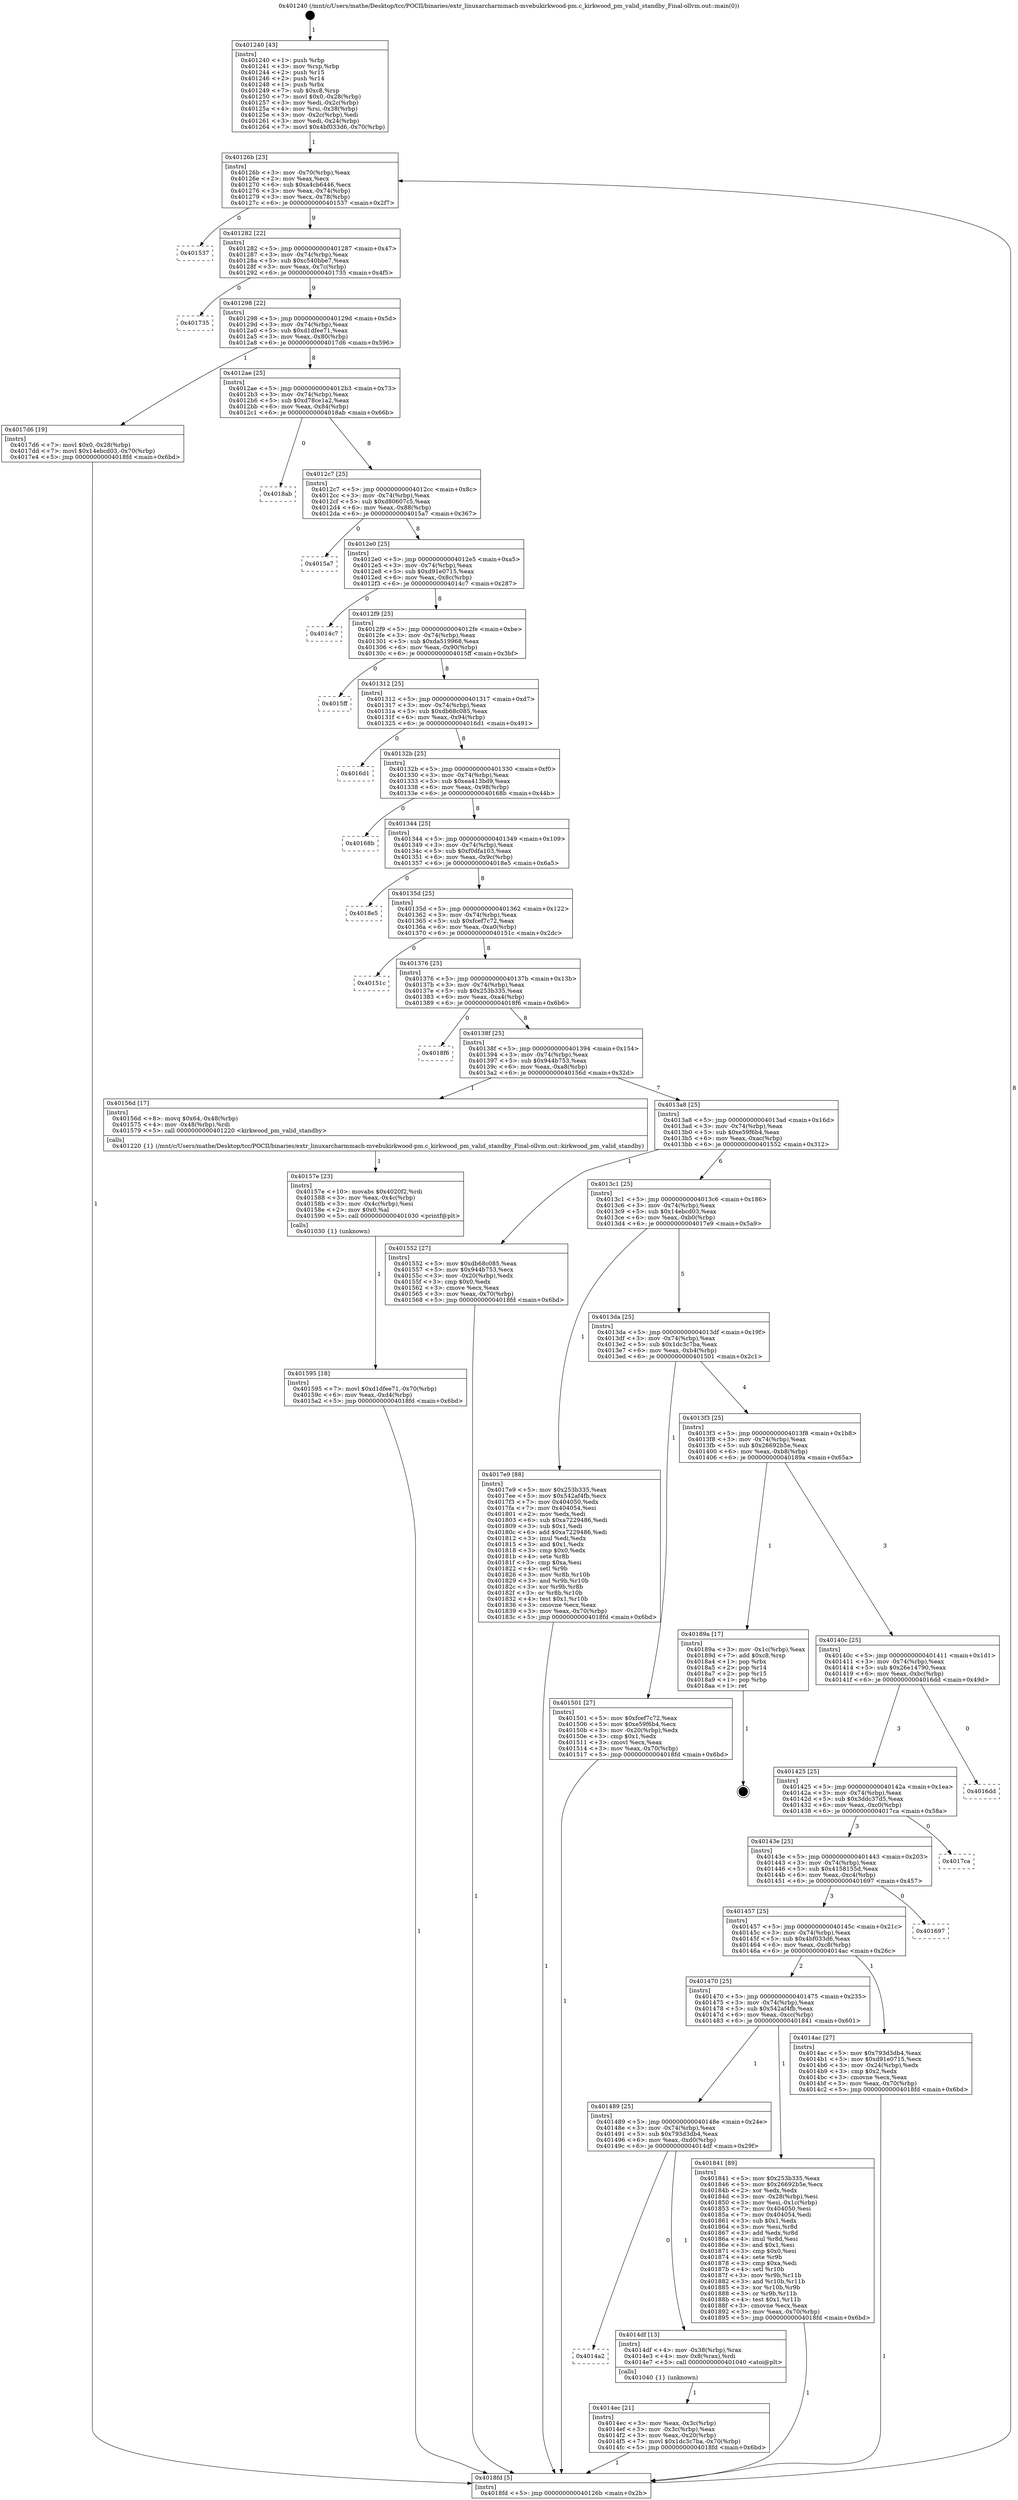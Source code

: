 digraph "0x401240" {
  label = "0x401240 (/mnt/c/Users/mathe/Desktop/tcc/POCII/binaries/extr_linuxarcharmmach-mvebukirkwood-pm.c_kirkwood_pm_valid_standby_Final-ollvm.out::main(0))"
  labelloc = "t"
  node[shape=record]

  Entry [label="",width=0.3,height=0.3,shape=circle,fillcolor=black,style=filled]
  "0x40126b" [label="{
     0x40126b [23]\l
     | [instrs]\l
     &nbsp;&nbsp;0x40126b \<+3\>: mov -0x70(%rbp),%eax\l
     &nbsp;&nbsp;0x40126e \<+2\>: mov %eax,%ecx\l
     &nbsp;&nbsp;0x401270 \<+6\>: sub $0xa4cb6446,%ecx\l
     &nbsp;&nbsp;0x401276 \<+3\>: mov %eax,-0x74(%rbp)\l
     &nbsp;&nbsp;0x401279 \<+3\>: mov %ecx,-0x78(%rbp)\l
     &nbsp;&nbsp;0x40127c \<+6\>: je 0000000000401537 \<main+0x2f7\>\l
  }"]
  "0x401537" [label="{
     0x401537\l
  }", style=dashed]
  "0x401282" [label="{
     0x401282 [22]\l
     | [instrs]\l
     &nbsp;&nbsp;0x401282 \<+5\>: jmp 0000000000401287 \<main+0x47\>\l
     &nbsp;&nbsp;0x401287 \<+3\>: mov -0x74(%rbp),%eax\l
     &nbsp;&nbsp;0x40128a \<+5\>: sub $0xc540bbe7,%eax\l
     &nbsp;&nbsp;0x40128f \<+3\>: mov %eax,-0x7c(%rbp)\l
     &nbsp;&nbsp;0x401292 \<+6\>: je 0000000000401735 \<main+0x4f5\>\l
  }"]
  Exit [label="",width=0.3,height=0.3,shape=circle,fillcolor=black,style=filled,peripheries=2]
  "0x401735" [label="{
     0x401735\l
  }", style=dashed]
  "0x401298" [label="{
     0x401298 [22]\l
     | [instrs]\l
     &nbsp;&nbsp;0x401298 \<+5\>: jmp 000000000040129d \<main+0x5d\>\l
     &nbsp;&nbsp;0x40129d \<+3\>: mov -0x74(%rbp),%eax\l
     &nbsp;&nbsp;0x4012a0 \<+5\>: sub $0xd1dfee71,%eax\l
     &nbsp;&nbsp;0x4012a5 \<+3\>: mov %eax,-0x80(%rbp)\l
     &nbsp;&nbsp;0x4012a8 \<+6\>: je 00000000004017d6 \<main+0x596\>\l
  }"]
  "0x401595" [label="{
     0x401595 [18]\l
     | [instrs]\l
     &nbsp;&nbsp;0x401595 \<+7\>: movl $0xd1dfee71,-0x70(%rbp)\l
     &nbsp;&nbsp;0x40159c \<+6\>: mov %eax,-0xd4(%rbp)\l
     &nbsp;&nbsp;0x4015a2 \<+5\>: jmp 00000000004018fd \<main+0x6bd\>\l
  }"]
  "0x4017d6" [label="{
     0x4017d6 [19]\l
     | [instrs]\l
     &nbsp;&nbsp;0x4017d6 \<+7\>: movl $0x0,-0x28(%rbp)\l
     &nbsp;&nbsp;0x4017dd \<+7\>: movl $0x14ebcd03,-0x70(%rbp)\l
     &nbsp;&nbsp;0x4017e4 \<+5\>: jmp 00000000004018fd \<main+0x6bd\>\l
  }"]
  "0x4012ae" [label="{
     0x4012ae [25]\l
     | [instrs]\l
     &nbsp;&nbsp;0x4012ae \<+5\>: jmp 00000000004012b3 \<main+0x73\>\l
     &nbsp;&nbsp;0x4012b3 \<+3\>: mov -0x74(%rbp),%eax\l
     &nbsp;&nbsp;0x4012b6 \<+5\>: sub $0xd78ce1a2,%eax\l
     &nbsp;&nbsp;0x4012bb \<+6\>: mov %eax,-0x84(%rbp)\l
     &nbsp;&nbsp;0x4012c1 \<+6\>: je 00000000004018ab \<main+0x66b\>\l
  }"]
  "0x40157e" [label="{
     0x40157e [23]\l
     | [instrs]\l
     &nbsp;&nbsp;0x40157e \<+10\>: movabs $0x4020f2,%rdi\l
     &nbsp;&nbsp;0x401588 \<+3\>: mov %eax,-0x4c(%rbp)\l
     &nbsp;&nbsp;0x40158b \<+3\>: mov -0x4c(%rbp),%esi\l
     &nbsp;&nbsp;0x40158e \<+2\>: mov $0x0,%al\l
     &nbsp;&nbsp;0x401590 \<+5\>: call 0000000000401030 \<printf@plt\>\l
     | [calls]\l
     &nbsp;&nbsp;0x401030 \{1\} (unknown)\l
  }"]
  "0x4018ab" [label="{
     0x4018ab\l
  }", style=dashed]
  "0x4012c7" [label="{
     0x4012c7 [25]\l
     | [instrs]\l
     &nbsp;&nbsp;0x4012c7 \<+5\>: jmp 00000000004012cc \<main+0x8c\>\l
     &nbsp;&nbsp;0x4012cc \<+3\>: mov -0x74(%rbp),%eax\l
     &nbsp;&nbsp;0x4012cf \<+5\>: sub $0xd80607c5,%eax\l
     &nbsp;&nbsp;0x4012d4 \<+6\>: mov %eax,-0x88(%rbp)\l
     &nbsp;&nbsp;0x4012da \<+6\>: je 00000000004015a7 \<main+0x367\>\l
  }"]
  "0x4014ec" [label="{
     0x4014ec [21]\l
     | [instrs]\l
     &nbsp;&nbsp;0x4014ec \<+3\>: mov %eax,-0x3c(%rbp)\l
     &nbsp;&nbsp;0x4014ef \<+3\>: mov -0x3c(%rbp),%eax\l
     &nbsp;&nbsp;0x4014f2 \<+3\>: mov %eax,-0x20(%rbp)\l
     &nbsp;&nbsp;0x4014f5 \<+7\>: movl $0x1dc3c7ba,-0x70(%rbp)\l
     &nbsp;&nbsp;0x4014fc \<+5\>: jmp 00000000004018fd \<main+0x6bd\>\l
  }"]
  "0x4015a7" [label="{
     0x4015a7\l
  }", style=dashed]
  "0x4012e0" [label="{
     0x4012e0 [25]\l
     | [instrs]\l
     &nbsp;&nbsp;0x4012e0 \<+5\>: jmp 00000000004012e5 \<main+0xa5\>\l
     &nbsp;&nbsp;0x4012e5 \<+3\>: mov -0x74(%rbp),%eax\l
     &nbsp;&nbsp;0x4012e8 \<+5\>: sub $0xd91e0715,%eax\l
     &nbsp;&nbsp;0x4012ed \<+6\>: mov %eax,-0x8c(%rbp)\l
     &nbsp;&nbsp;0x4012f3 \<+6\>: je 00000000004014c7 \<main+0x287\>\l
  }"]
  "0x4014a2" [label="{
     0x4014a2\l
  }", style=dashed]
  "0x4014c7" [label="{
     0x4014c7\l
  }", style=dashed]
  "0x4012f9" [label="{
     0x4012f9 [25]\l
     | [instrs]\l
     &nbsp;&nbsp;0x4012f9 \<+5\>: jmp 00000000004012fe \<main+0xbe\>\l
     &nbsp;&nbsp;0x4012fe \<+3\>: mov -0x74(%rbp),%eax\l
     &nbsp;&nbsp;0x401301 \<+5\>: sub $0xda519968,%eax\l
     &nbsp;&nbsp;0x401306 \<+6\>: mov %eax,-0x90(%rbp)\l
     &nbsp;&nbsp;0x40130c \<+6\>: je 00000000004015ff \<main+0x3bf\>\l
  }"]
  "0x4014df" [label="{
     0x4014df [13]\l
     | [instrs]\l
     &nbsp;&nbsp;0x4014df \<+4\>: mov -0x38(%rbp),%rax\l
     &nbsp;&nbsp;0x4014e3 \<+4\>: mov 0x8(%rax),%rdi\l
     &nbsp;&nbsp;0x4014e7 \<+5\>: call 0000000000401040 \<atoi@plt\>\l
     | [calls]\l
     &nbsp;&nbsp;0x401040 \{1\} (unknown)\l
  }"]
  "0x4015ff" [label="{
     0x4015ff\l
  }", style=dashed]
  "0x401312" [label="{
     0x401312 [25]\l
     | [instrs]\l
     &nbsp;&nbsp;0x401312 \<+5\>: jmp 0000000000401317 \<main+0xd7\>\l
     &nbsp;&nbsp;0x401317 \<+3\>: mov -0x74(%rbp),%eax\l
     &nbsp;&nbsp;0x40131a \<+5\>: sub $0xdb68c085,%eax\l
     &nbsp;&nbsp;0x40131f \<+6\>: mov %eax,-0x94(%rbp)\l
     &nbsp;&nbsp;0x401325 \<+6\>: je 00000000004016d1 \<main+0x491\>\l
  }"]
  "0x401489" [label="{
     0x401489 [25]\l
     | [instrs]\l
     &nbsp;&nbsp;0x401489 \<+5\>: jmp 000000000040148e \<main+0x24e\>\l
     &nbsp;&nbsp;0x40148e \<+3\>: mov -0x74(%rbp),%eax\l
     &nbsp;&nbsp;0x401491 \<+5\>: sub $0x793d3db4,%eax\l
     &nbsp;&nbsp;0x401496 \<+6\>: mov %eax,-0xd0(%rbp)\l
     &nbsp;&nbsp;0x40149c \<+6\>: je 00000000004014df \<main+0x29f\>\l
  }"]
  "0x4016d1" [label="{
     0x4016d1\l
  }", style=dashed]
  "0x40132b" [label="{
     0x40132b [25]\l
     | [instrs]\l
     &nbsp;&nbsp;0x40132b \<+5\>: jmp 0000000000401330 \<main+0xf0\>\l
     &nbsp;&nbsp;0x401330 \<+3\>: mov -0x74(%rbp),%eax\l
     &nbsp;&nbsp;0x401333 \<+5\>: sub $0xea413bd9,%eax\l
     &nbsp;&nbsp;0x401338 \<+6\>: mov %eax,-0x98(%rbp)\l
     &nbsp;&nbsp;0x40133e \<+6\>: je 000000000040168b \<main+0x44b\>\l
  }"]
  "0x401841" [label="{
     0x401841 [89]\l
     | [instrs]\l
     &nbsp;&nbsp;0x401841 \<+5\>: mov $0x253b335,%eax\l
     &nbsp;&nbsp;0x401846 \<+5\>: mov $0x26692b5e,%ecx\l
     &nbsp;&nbsp;0x40184b \<+2\>: xor %edx,%edx\l
     &nbsp;&nbsp;0x40184d \<+3\>: mov -0x28(%rbp),%esi\l
     &nbsp;&nbsp;0x401850 \<+3\>: mov %esi,-0x1c(%rbp)\l
     &nbsp;&nbsp;0x401853 \<+7\>: mov 0x404050,%esi\l
     &nbsp;&nbsp;0x40185a \<+7\>: mov 0x404054,%edi\l
     &nbsp;&nbsp;0x401861 \<+3\>: sub $0x1,%edx\l
     &nbsp;&nbsp;0x401864 \<+3\>: mov %esi,%r8d\l
     &nbsp;&nbsp;0x401867 \<+3\>: add %edx,%r8d\l
     &nbsp;&nbsp;0x40186a \<+4\>: imul %r8d,%esi\l
     &nbsp;&nbsp;0x40186e \<+3\>: and $0x1,%esi\l
     &nbsp;&nbsp;0x401871 \<+3\>: cmp $0x0,%esi\l
     &nbsp;&nbsp;0x401874 \<+4\>: sete %r9b\l
     &nbsp;&nbsp;0x401878 \<+3\>: cmp $0xa,%edi\l
     &nbsp;&nbsp;0x40187b \<+4\>: setl %r10b\l
     &nbsp;&nbsp;0x40187f \<+3\>: mov %r9b,%r11b\l
     &nbsp;&nbsp;0x401882 \<+3\>: and %r10b,%r11b\l
     &nbsp;&nbsp;0x401885 \<+3\>: xor %r10b,%r9b\l
     &nbsp;&nbsp;0x401888 \<+3\>: or %r9b,%r11b\l
     &nbsp;&nbsp;0x40188b \<+4\>: test $0x1,%r11b\l
     &nbsp;&nbsp;0x40188f \<+3\>: cmovne %ecx,%eax\l
     &nbsp;&nbsp;0x401892 \<+3\>: mov %eax,-0x70(%rbp)\l
     &nbsp;&nbsp;0x401895 \<+5\>: jmp 00000000004018fd \<main+0x6bd\>\l
  }"]
  "0x40168b" [label="{
     0x40168b\l
  }", style=dashed]
  "0x401344" [label="{
     0x401344 [25]\l
     | [instrs]\l
     &nbsp;&nbsp;0x401344 \<+5\>: jmp 0000000000401349 \<main+0x109\>\l
     &nbsp;&nbsp;0x401349 \<+3\>: mov -0x74(%rbp),%eax\l
     &nbsp;&nbsp;0x40134c \<+5\>: sub $0xf0dfa103,%eax\l
     &nbsp;&nbsp;0x401351 \<+6\>: mov %eax,-0x9c(%rbp)\l
     &nbsp;&nbsp;0x401357 \<+6\>: je 00000000004018e5 \<main+0x6a5\>\l
  }"]
  "0x401240" [label="{
     0x401240 [43]\l
     | [instrs]\l
     &nbsp;&nbsp;0x401240 \<+1\>: push %rbp\l
     &nbsp;&nbsp;0x401241 \<+3\>: mov %rsp,%rbp\l
     &nbsp;&nbsp;0x401244 \<+2\>: push %r15\l
     &nbsp;&nbsp;0x401246 \<+2\>: push %r14\l
     &nbsp;&nbsp;0x401248 \<+1\>: push %rbx\l
     &nbsp;&nbsp;0x401249 \<+7\>: sub $0xc8,%rsp\l
     &nbsp;&nbsp;0x401250 \<+7\>: movl $0x0,-0x28(%rbp)\l
     &nbsp;&nbsp;0x401257 \<+3\>: mov %edi,-0x2c(%rbp)\l
     &nbsp;&nbsp;0x40125a \<+4\>: mov %rsi,-0x38(%rbp)\l
     &nbsp;&nbsp;0x40125e \<+3\>: mov -0x2c(%rbp),%edi\l
     &nbsp;&nbsp;0x401261 \<+3\>: mov %edi,-0x24(%rbp)\l
     &nbsp;&nbsp;0x401264 \<+7\>: movl $0x4bf033d6,-0x70(%rbp)\l
  }"]
  "0x4018e5" [label="{
     0x4018e5\l
  }", style=dashed]
  "0x40135d" [label="{
     0x40135d [25]\l
     | [instrs]\l
     &nbsp;&nbsp;0x40135d \<+5\>: jmp 0000000000401362 \<main+0x122\>\l
     &nbsp;&nbsp;0x401362 \<+3\>: mov -0x74(%rbp),%eax\l
     &nbsp;&nbsp;0x401365 \<+5\>: sub $0xfcef7c72,%eax\l
     &nbsp;&nbsp;0x40136a \<+6\>: mov %eax,-0xa0(%rbp)\l
     &nbsp;&nbsp;0x401370 \<+6\>: je 000000000040151c \<main+0x2dc\>\l
  }"]
  "0x4018fd" [label="{
     0x4018fd [5]\l
     | [instrs]\l
     &nbsp;&nbsp;0x4018fd \<+5\>: jmp 000000000040126b \<main+0x2b\>\l
  }"]
  "0x40151c" [label="{
     0x40151c\l
  }", style=dashed]
  "0x401376" [label="{
     0x401376 [25]\l
     | [instrs]\l
     &nbsp;&nbsp;0x401376 \<+5\>: jmp 000000000040137b \<main+0x13b\>\l
     &nbsp;&nbsp;0x40137b \<+3\>: mov -0x74(%rbp),%eax\l
     &nbsp;&nbsp;0x40137e \<+5\>: sub $0x253b335,%eax\l
     &nbsp;&nbsp;0x401383 \<+6\>: mov %eax,-0xa4(%rbp)\l
     &nbsp;&nbsp;0x401389 \<+6\>: je 00000000004018f6 \<main+0x6b6\>\l
  }"]
  "0x401470" [label="{
     0x401470 [25]\l
     | [instrs]\l
     &nbsp;&nbsp;0x401470 \<+5\>: jmp 0000000000401475 \<main+0x235\>\l
     &nbsp;&nbsp;0x401475 \<+3\>: mov -0x74(%rbp),%eax\l
     &nbsp;&nbsp;0x401478 \<+5\>: sub $0x542af4fb,%eax\l
     &nbsp;&nbsp;0x40147d \<+6\>: mov %eax,-0xcc(%rbp)\l
     &nbsp;&nbsp;0x401483 \<+6\>: je 0000000000401841 \<main+0x601\>\l
  }"]
  "0x4018f6" [label="{
     0x4018f6\l
  }", style=dashed]
  "0x40138f" [label="{
     0x40138f [25]\l
     | [instrs]\l
     &nbsp;&nbsp;0x40138f \<+5\>: jmp 0000000000401394 \<main+0x154\>\l
     &nbsp;&nbsp;0x401394 \<+3\>: mov -0x74(%rbp),%eax\l
     &nbsp;&nbsp;0x401397 \<+5\>: sub $0x944b753,%eax\l
     &nbsp;&nbsp;0x40139c \<+6\>: mov %eax,-0xa8(%rbp)\l
     &nbsp;&nbsp;0x4013a2 \<+6\>: je 000000000040156d \<main+0x32d\>\l
  }"]
  "0x4014ac" [label="{
     0x4014ac [27]\l
     | [instrs]\l
     &nbsp;&nbsp;0x4014ac \<+5\>: mov $0x793d3db4,%eax\l
     &nbsp;&nbsp;0x4014b1 \<+5\>: mov $0xd91e0715,%ecx\l
     &nbsp;&nbsp;0x4014b6 \<+3\>: mov -0x24(%rbp),%edx\l
     &nbsp;&nbsp;0x4014b9 \<+3\>: cmp $0x2,%edx\l
     &nbsp;&nbsp;0x4014bc \<+3\>: cmovne %ecx,%eax\l
     &nbsp;&nbsp;0x4014bf \<+3\>: mov %eax,-0x70(%rbp)\l
     &nbsp;&nbsp;0x4014c2 \<+5\>: jmp 00000000004018fd \<main+0x6bd\>\l
  }"]
  "0x40156d" [label="{
     0x40156d [17]\l
     | [instrs]\l
     &nbsp;&nbsp;0x40156d \<+8\>: movq $0x64,-0x48(%rbp)\l
     &nbsp;&nbsp;0x401575 \<+4\>: mov -0x48(%rbp),%rdi\l
     &nbsp;&nbsp;0x401579 \<+5\>: call 0000000000401220 \<kirkwood_pm_valid_standby\>\l
     | [calls]\l
     &nbsp;&nbsp;0x401220 \{1\} (/mnt/c/Users/mathe/Desktop/tcc/POCII/binaries/extr_linuxarcharmmach-mvebukirkwood-pm.c_kirkwood_pm_valid_standby_Final-ollvm.out::kirkwood_pm_valid_standby)\l
  }"]
  "0x4013a8" [label="{
     0x4013a8 [25]\l
     | [instrs]\l
     &nbsp;&nbsp;0x4013a8 \<+5\>: jmp 00000000004013ad \<main+0x16d\>\l
     &nbsp;&nbsp;0x4013ad \<+3\>: mov -0x74(%rbp),%eax\l
     &nbsp;&nbsp;0x4013b0 \<+5\>: sub $0xe59f6b4,%eax\l
     &nbsp;&nbsp;0x4013b5 \<+6\>: mov %eax,-0xac(%rbp)\l
     &nbsp;&nbsp;0x4013bb \<+6\>: je 0000000000401552 \<main+0x312\>\l
  }"]
  "0x401457" [label="{
     0x401457 [25]\l
     | [instrs]\l
     &nbsp;&nbsp;0x401457 \<+5\>: jmp 000000000040145c \<main+0x21c\>\l
     &nbsp;&nbsp;0x40145c \<+3\>: mov -0x74(%rbp),%eax\l
     &nbsp;&nbsp;0x40145f \<+5\>: sub $0x4bf033d6,%eax\l
     &nbsp;&nbsp;0x401464 \<+6\>: mov %eax,-0xc8(%rbp)\l
     &nbsp;&nbsp;0x40146a \<+6\>: je 00000000004014ac \<main+0x26c\>\l
  }"]
  "0x401552" [label="{
     0x401552 [27]\l
     | [instrs]\l
     &nbsp;&nbsp;0x401552 \<+5\>: mov $0xdb68c085,%eax\l
     &nbsp;&nbsp;0x401557 \<+5\>: mov $0x944b753,%ecx\l
     &nbsp;&nbsp;0x40155c \<+3\>: mov -0x20(%rbp),%edx\l
     &nbsp;&nbsp;0x40155f \<+3\>: cmp $0x0,%edx\l
     &nbsp;&nbsp;0x401562 \<+3\>: cmove %ecx,%eax\l
     &nbsp;&nbsp;0x401565 \<+3\>: mov %eax,-0x70(%rbp)\l
     &nbsp;&nbsp;0x401568 \<+5\>: jmp 00000000004018fd \<main+0x6bd\>\l
  }"]
  "0x4013c1" [label="{
     0x4013c1 [25]\l
     | [instrs]\l
     &nbsp;&nbsp;0x4013c1 \<+5\>: jmp 00000000004013c6 \<main+0x186\>\l
     &nbsp;&nbsp;0x4013c6 \<+3\>: mov -0x74(%rbp),%eax\l
     &nbsp;&nbsp;0x4013c9 \<+5\>: sub $0x14ebcd03,%eax\l
     &nbsp;&nbsp;0x4013ce \<+6\>: mov %eax,-0xb0(%rbp)\l
     &nbsp;&nbsp;0x4013d4 \<+6\>: je 00000000004017e9 \<main+0x5a9\>\l
  }"]
  "0x401697" [label="{
     0x401697\l
  }", style=dashed]
  "0x4017e9" [label="{
     0x4017e9 [88]\l
     | [instrs]\l
     &nbsp;&nbsp;0x4017e9 \<+5\>: mov $0x253b335,%eax\l
     &nbsp;&nbsp;0x4017ee \<+5\>: mov $0x542af4fb,%ecx\l
     &nbsp;&nbsp;0x4017f3 \<+7\>: mov 0x404050,%edx\l
     &nbsp;&nbsp;0x4017fa \<+7\>: mov 0x404054,%esi\l
     &nbsp;&nbsp;0x401801 \<+2\>: mov %edx,%edi\l
     &nbsp;&nbsp;0x401803 \<+6\>: sub $0xa7229486,%edi\l
     &nbsp;&nbsp;0x401809 \<+3\>: sub $0x1,%edi\l
     &nbsp;&nbsp;0x40180c \<+6\>: add $0xa7229486,%edi\l
     &nbsp;&nbsp;0x401812 \<+3\>: imul %edi,%edx\l
     &nbsp;&nbsp;0x401815 \<+3\>: and $0x1,%edx\l
     &nbsp;&nbsp;0x401818 \<+3\>: cmp $0x0,%edx\l
     &nbsp;&nbsp;0x40181b \<+4\>: sete %r8b\l
     &nbsp;&nbsp;0x40181f \<+3\>: cmp $0xa,%esi\l
     &nbsp;&nbsp;0x401822 \<+4\>: setl %r9b\l
     &nbsp;&nbsp;0x401826 \<+3\>: mov %r8b,%r10b\l
     &nbsp;&nbsp;0x401829 \<+3\>: and %r9b,%r10b\l
     &nbsp;&nbsp;0x40182c \<+3\>: xor %r9b,%r8b\l
     &nbsp;&nbsp;0x40182f \<+3\>: or %r8b,%r10b\l
     &nbsp;&nbsp;0x401832 \<+4\>: test $0x1,%r10b\l
     &nbsp;&nbsp;0x401836 \<+3\>: cmovne %ecx,%eax\l
     &nbsp;&nbsp;0x401839 \<+3\>: mov %eax,-0x70(%rbp)\l
     &nbsp;&nbsp;0x40183c \<+5\>: jmp 00000000004018fd \<main+0x6bd\>\l
  }"]
  "0x4013da" [label="{
     0x4013da [25]\l
     | [instrs]\l
     &nbsp;&nbsp;0x4013da \<+5\>: jmp 00000000004013df \<main+0x19f\>\l
     &nbsp;&nbsp;0x4013df \<+3\>: mov -0x74(%rbp),%eax\l
     &nbsp;&nbsp;0x4013e2 \<+5\>: sub $0x1dc3c7ba,%eax\l
     &nbsp;&nbsp;0x4013e7 \<+6\>: mov %eax,-0xb4(%rbp)\l
     &nbsp;&nbsp;0x4013ed \<+6\>: je 0000000000401501 \<main+0x2c1\>\l
  }"]
  "0x40143e" [label="{
     0x40143e [25]\l
     | [instrs]\l
     &nbsp;&nbsp;0x40143e \<+5\>: jmp 0000000000401443 \<main+0x203\>\l
     &nbsp;&nbsp;0x401443 \<+3\>: mov -0x74(%rbp),%eax\l
     &nbsp;&nbsp;0x401446 \<+5\>: sub $0x4158155d,%eax\l
     &nbsp;&nbsp;0x40144b \<+6\>: mov %eax,-0xc4(%rbp)\l
     &nbsp;&nbsp;0x401451 \<+6\>: je 0000000000401697 \<main+0x457\>\l
  }"]
  "0x401501" [label="{
     0x401501 [27]\l
     | [instrs]\l
     &nbsp;&nbsp;0x401501 \<+5\>: mov $0xfcef7c72,%eax\l
     &nbsp;&nbsp;0x401506 \<+5\>: mov $0xe59f6b4,%ecx\l
     &nbsp;&nbsp;0x40150b \<+3\>: mov -0x20(%rbp),%edx\l
     &nbsp;&nbsp;0x40150e \<+3\>: cmp $0x1,%edx\l
     &nbsp;&nbsp;0x401511 \<+3\>: cmovl %ecx,%eax\l
     &nbsp;&nbsp;0x401514 \<+3\>: mov %eax,-0x70(%rbp)\l
     &nbsp;&nbsp;0x401517 \<+5\>: jmp 00000000004018fd \<main+0x6bd\>\l
  }"]
  "0x4013f3" [label="{
     0x4013f3 [25]\l
     | [instrs]\l
     &nbsp;&nbsp;0x4013f3 \<+5\>: jmp 00000000004013f8 \<main+0x1b8\>\l
     &nbsp;&nbsp;0x4013f8 \<+3\>: mov -0x74(%rbp),%eax\l
     &nbsp;&nbsp;0x4013fb \<+5\>: sub $0x26692b5e,%eax\l
     &nbsp;&nbsp;0x401400 \<+6\>: mov %eax,-0xb8(%rbp)\l
     &nbsp;&nbsp;0x401406 \<+6\>: je 000000000040189a \<main+0x65a\>\l
  }"]
  "0x4017ca" [label="{
     0x4017ca\l
  }", style=dashed]
  "0x40189a" [label="{
     0x40189a [17]\l
     | [instrs]\l
     &nbsp;&nbsp;0x40189a \<+3\>: mov -0x1c(%rbp),%eax\l
     &nbsp;&nbsp;0x40189d \<+7\>: add $0xc8,%rsp\l
     &nbsp;&nbsp;0x4018a4 \<+1\>: pop %rbx\l
     &nbsp;&nbsp;0x4018a5 \<+2\>: pop %r14\l
     &nbsp;&nbsp;0x4018a7 \<+2\>: pop %r15\l
     &nbsp;&nbsp;0x4018a9 \<+1\>: pop %rbp\l
     &nbsp;&nbsp;0x4018aa \<+1\>: ret\l
  }"]
  "0x40140c" [label="{
     0x40140c [25]\l
     | [instrs]\l
     &nbsp;&nbsp;0x40140c \<+5\>: jmp 0000000000401411 \<main+0x1d1\>\l
     &nbsp;&nbsp;0x401411 \<+3\>: mov -0x74(%rbp),%eax\l
     &nbsp;&nbsp;0x401414 \<+5\>: sub $0x26e14790,%eax\l
     &nbsp;&nbsp;0x401419 \<+6\>: mov %eax,-0xbc(%rbp)\l
     &nbsp;&nbsp;0x40141f \<+6\>: je 00000000004016dd \<main+0x49d\>\l
  }"]
  "0x401425" [label="{
     0x401425 [25]\l
     | [instrs]\l
     &nbsp;&nbsp;0x401425 \<+5\>: jmp 000000000040142a \<main+0x1ea\>\l
     &nbsp;&nbsp;0x40142a \<+3\>: mov -0x74(%rbp),%eax\l
     &nbsp;&nbsp;0x40142d \<+5\>: sub $0x3ddc37d5,%eax\l
     &nbsp;&nbsp;0x401432 \<+6\>: mov %eax,-0xc0(%rbp)\l
     &nbsp;&nbsp;0x401438 \<+6\>: je 00000000004017ca \<main+0x58a\>\l
  }"]
  "0x4016dd" [label="{
     0x4016dd\l
  }", style=dashed]
  Entry -> "0x401240" [label=" 1"]
  "0x40126b" -> "0x401537" [label=" 0"]
  "0x40126b" -> "0x401282" [label=" 9"]
  "0x40189a" -> Exit [label=" 1"]
  "0x401282" -> "0x401735" [label=" 0"]
  "0x401282" -> "0x401298" [label=" 9"]
  "0x401841" -> "0x4018fd" [label=" 1"]
  "0x401298" -> "0x4017d6" [label=" 1"]
  "0x401298" -> "0x4012ae" [label=" 8"]
  "0x4017e9" -> "0x4018fd" [label=" 1"]
  "0x4012ae" -> "0x4018ab" [label=" 0"]
  "0x4012ae" -> "0x4012c7" [label=" 8"]
  "0x4017d6" -> "0x4018fd" [label=" 1"]
  "0x4012c7" -> "0x4015a7" [label=" 0"]
  "0x4012c7" -> "0x4012e0" [label=" 8"]
  "0x401595" -> "0x4018fd" [label=" 1"]
  "0x4012e0" -> "0x4014c7" [label=" 0"]
  "0x4012e0" -> "0x4012f9" [label=" 8"]
  "0x40157e" -> "0x401595" [label=" 1"]
  "0x4012f9" -> "0x4015ff" [label=" 0"]
  "0x4012f9" -> "0x401312" [label=" 8"]
  "0x40156d" -> "0x40157e" [label=" 1"]
  "0x401312" -> "0x4016d1" [label=" 0"]
  "0x401312" -> "0x40132b" [label=" 8"]
  "0x401501" -> "0x4018fd" [label=" 1"]
  "0x40132b" -> "0x40168b" [label=" 0"]
  "0x40132b" -> "0x401344" [label=" 8"]
  "0x4014ec" -> "0x4018fd" [label=" 1"]
  "0x401344" -> "0x4018e5" [label=" 0"]
  "0x401344" -> "0x40135d" [label=" 8"]
  "0x401489" -> "0x4014a2" [label=" 0"]
  "0x40135d" -> "0x40151c" [label=" 0"]
  "0x40135d" -> "0x401376" [label=" 8"]
  "0x401489" -> "0x4014df" [label=" 1"]
  "0x401376" -> "0x4018f6" [label=" 0"]
  "0x401376" -> "0x40138f" [label=" 8"]
  "0x401552" -> "0x4018fd" [label=" 1"]
  "0x40138f" -> "0x40156d" [label=" 1"]
  "0x40138f" -> "0x4013a8" [label=" 7"]
  "0x401470" -> "0x401489" [label=" 1"]
  "0x4013a8" -> "0x401552" [label=" 1"]
  "0x4013a8" -> "0x4013c1" [label=" 6"]
  "0x4014df" -> "0x4014ec" [label=" 1"]
  "0x4013c1" -> "0x4017e9" [label=" 1"]
  "0x4013c1" -> "0x4013da" [label=" 5"]
  "0x4018fd" -> "0x40126b" [label=" 8"]
  "0x4013da" -> "0x401501" [label=" 1"]
  "0x4013da" -> "0x4013f3" [label=" 4"]
  "0x4014ac" -> "0x4018fd" [label=" 1"]
  "0x4013f3" -> "0x40189a" [label=" 1"]
  "0x4013f3" -> "0x40140c" [label=" 3"]
  "0x401457" -> "0x401470" [label=" 2"]
  "0x40140c" -> "0x4016dd" [label=" 0"]
  "0x40140c" -> "0x401425" [label=" 3"]
  "0x401457" -> "0x4014ac" [label=" 1"]
  "0x401425" -> "0x4017ca" [label=" 0"]
  "0x401425" -> "0x40143e" [label=" 3"]
  "0x401240" -> "0x40126b" [label=" 1"]
  "0x40143e" -> "0x401697" [label=" 0"]
  "0x40143e" -> "0x401457" [label=" 3"]
  "0x401470" -> "0x401841" [label=" 1"]
}
